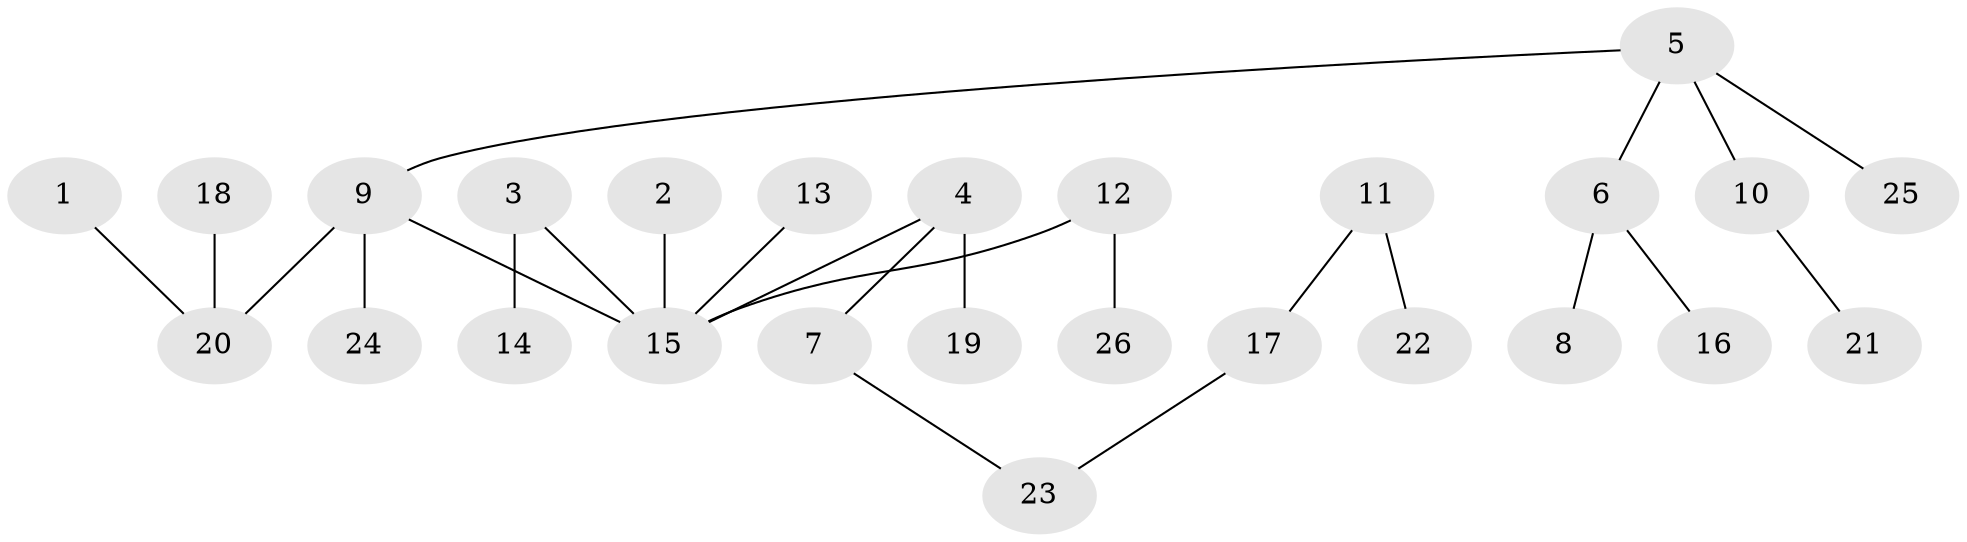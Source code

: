 // original degree distribution, {5: 0.0392156862745098, 8: 0.0196078431372549, 1: 0.5490196078431373, 2: 0.19607843137254902, 4: 0.0784313725490196, 3: 0.11764705882352941}
// Generated by graph-tools (version 1.1) at 2025/37/03/04/25 23:37:21]
// undirected, 26 vertices, 25 edges
graph export_dot {
  node [color=gray90,style=filled];
  1;
  2;
  3;
  4;
  5;
  6;
  7;
  8;
  9;
  10;
  11;
  12;
  13;
  14;
  15;
  16;
  17;
  18;
  19;
  20;
  21;
  22;
  23;
  24;
  25;
  26;
  1 -- 20 [weight=1.0];
  2 -- 15 [weight=1.0];
  3 -- 14 [weight=1.0];
  3 -- 15 [weight=1.0];
  4 -- 7 [weight=1.0];
  4 -- 15 [weight=1.0];
  4 -- 19 [weight=1.0];
  5 -- 6 [weight=1.0];
  5 -- 9 [weight=1.0];
  5 -- 10 [weight=1.0];
  5 -- 25 [weight=1.0];
  6 -- 8 [weight=1.0];
  6 -- 16 [weight=1.0];
  7 -- 23 [weight=1.0];
  9 -- 15 [weight=1.0];
  9 -- 20 [weight=1.0];
  9 -- 24 [weight=1.0];
  10 -- 21 [weight=1.0];
  11 -- 17 [weight=1.0];
  11 -- 22 [weight=1.0];
  12 -- 15 [weight=1.0];
  12 -- 26 [weight=1.0];
  13 -- 15 [weight=1.0];
  17 -- 23 [weight=1.0];
  18 -- 20 [weight=1.0];
}
